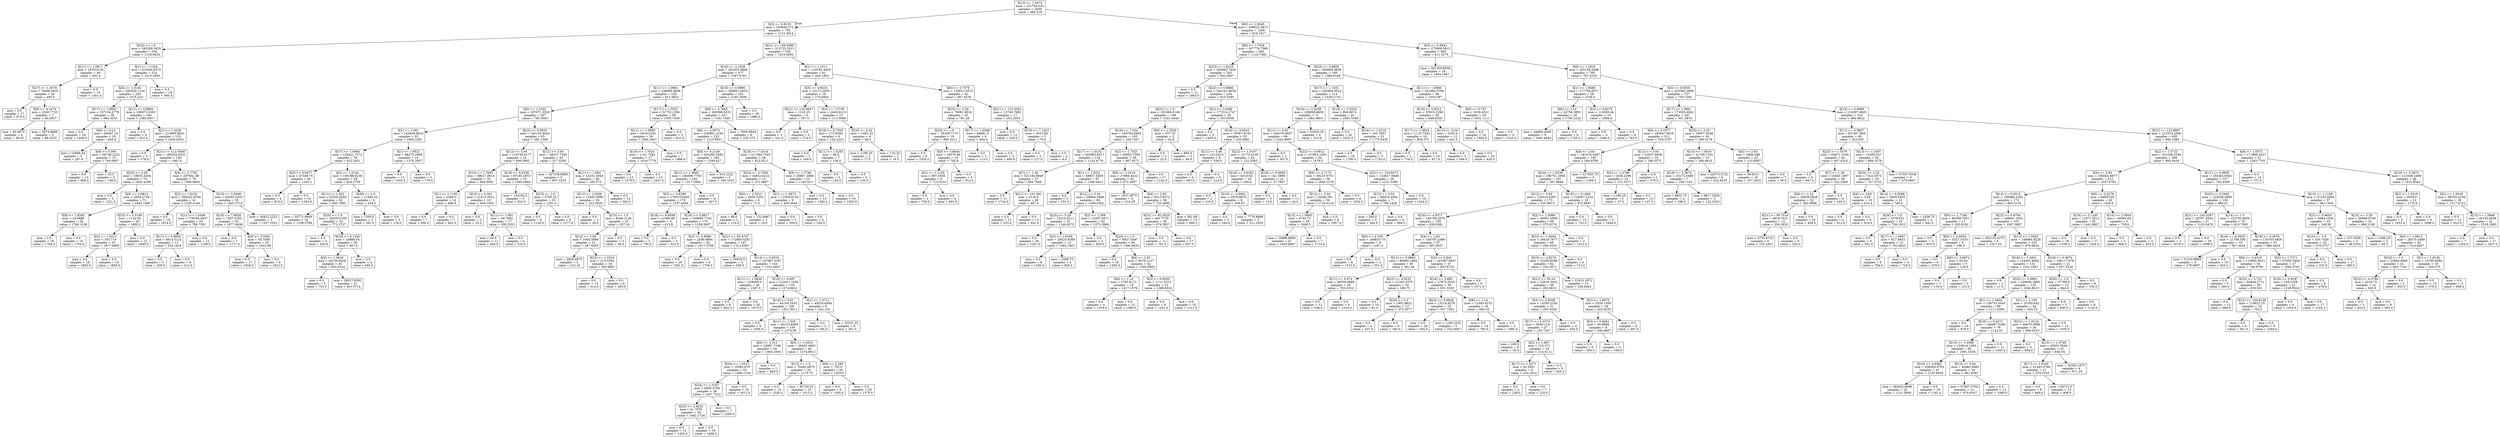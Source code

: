 digraph Tree {
node [shape=box] ;
0 [label="X[13] <= 1.0474\nmse = 331764.033\nsamples = 2000\nvalue = 994.219"] ;
1 [label="X[3] <= 0.8155\nmse = 343936.372\nsamples = 792\nvalue = 1112.3914"] ;
0 -> 1 [labeldistance=2.5, labelangle=45, headlabel="True"] ;
2 [label="X[20] <= 1.0\nmse = 345289.5455\nsamples = 254\nvalue = 1318.6654"] ;
1 -> 2 ;
3 [label="X[11] <= 1.0817\nmse = 187919.39\nsamples = 40\nvalue = 801.4"] ;
2 -> 3 ;
4 [label="X[17] <= 1.0079\nmse = 78496.5833\nsamples = 24\nvalue = 495.0"] ;
3 -> 4 ;
5 [label="mse = 0.0\nsamples = 17\nvalue = 674.0"] ;
4 -> 5 ;
6 [label="X[0] <= 4.1674\nmse = 2340.7755\nsamples = 7\nvalue = 60.2857"] ;
4 -> 6 ;
7 [label="mse = 82.6875\nsamples = 4\nvalue = 39.25"] ;
6 -> 7 ;
8 [label="mse = 3974.8889\nsamples = 3\nvalue = 88.3333"] ;
6 -> 8 ;
9 [label="mse = 0.0\nsamples = 16\nvalue = 1261.0"] ;
3 -> 9 ;
10 [label="X[1] <= 1.1354\nmse = 315344.6575\nsamples = 214\nvalue = 1415.3505"] ;
2 -> 10 ;
11 [label="X[0] <= 1.6162\nmse = 282620.1144\nsamples = 200\nvalue = 1475.225"] ;
10 -> 11 ;
12 [label="X[17] <= 1.0693\nmse = 197154.2778\nsamples = 36\nvalue = 984.3333"] ;
11 -> 12 ;
13 [label="mse = 0.0\nsamples = 16\nvalue = 1408.0"] ;
12 -> 13 ;
14 [label="X[6] <= 4.14\nmse = 96407.14\nsamples = 20\nvalue = 645.4"] ;
12 -> 14 ;
15 [label="mse = 14689.44\nsamples = 5\nvalue = 287.6"] ;
14 -> 15 ;
16 [label="X[6] <= 5.905\nmse = 66748.2222\nsamples = 15\nvalue = 764.6667"] ;
14 -> 16 ;
17 [label="mse = 0.0\nsamples = 13\nvalue = 866.0"] ;
16 -> 17 ;
18 [label="mse = 25.0\nsamples = 2\nvalue = 106.0"] ;
16 -> 18 ;
19 [label="X[11] <= 0.8984\nmse = 236872.5302\nsamples = 164\nvalue = 1582.9817"] ;
11 -> 19 ;
20 [label="mse = 0.0\nsamples = 9\nvalue = 831.0"] ;
19 -> 20 ;
21 [label="X[1] <= 1.0236\nmse = 215885.8031\nsamples = 155\nvalue = 1626.6452"] ;
19 -> 21 ;
22 [label="mse = 0.0\nsamples = 5\nvalue = 578.0"] ;
21 -> 22 ;
23 [label="X[21] <= 112.9368\nmse = 185204.9333\nsamples = 150\nvalue = 1661.6"] ;
21 -> 23 ;
24 [label="X[25] <= 3.29\nmse = 19935.2434\nsamples = 74\nvalue = 1820.4189"] ;
23 -> 24 ;
25 [label="mse = 0.0\nsamples = 3\nvalue = 1221.0"] ;
24 -> 25 ;
26 [label="X[0] <= 4.0814\nmse = 4954.2738\nsamples = 71\nvalue = 1845.7465"] ;
24 -> 26 ;
27 [label="X[9] <= 1.8282\nmse = 23.6686\nsamples = 26\nvalue = 1760.1538"] ;
26 -> 27 ;
28 [label="mse = 0.0\nsamples = 16\nvalue = 1764.0"] ;
27 -> 28 ;
29 [label="mse = 0.0\nsamples = 10\nvalue = 1754.0"] ;
27 -> 29 ;
30 [label="X[23] <= 5.5146\nmse = 1124.56\nsamples = 45\nvalue = 1895.2"] ;
26 -> 30 ;
31 [label="X[2] <= 1.6212\nmse = 303.719\nsamples = 33\nvalue = 1877.0909"] ;
30 -> 31 ;
32 [label="mse = 0.0\nsamples = 18\nvalue = 1893.0"] ;
31 -> 32 ;
33 [label="mse = 0.0\nsamples = 15\nvalue = 1858.0"] ;
31 -> 33 ;
34 [label="mse = 0.0\nsamples = 12\nvalue = 1945.0"] ;
30 -> 34 ;
35 [label="X[9] <= 2.7792\nmse = 297652.38\nsamples = 76\nvalue = 1506.9605"] ;
23 -> 35 ;
36 [label="X[2] <= 1.6103\nmse = 358322.8769\nsamples = 41\nvalue = 1239.4146"] ;
35 -> 36 ;
37 [label="mse = 0.0\nsamples = 18\nvalue = 1814.0"] ;
36 -> 37 ;
38 [label="X[11] <= 1.0346\nmse = 178164.4537\nsamples = 23\nvalue = 789.7391"] ;
36 -> 38 ;
39 [label="X[11] <= 0.9695\nmse = 8914.5124\nsamples = 11\nvalue = 354.1818"] ;
38 -> 39 ;
40 [label="mse = 0.0\nsamples = 3\nvalue = 200.0"] ;
39 -> 40 ;
41 [label="mse = 0.0\nsamples = 8\nvalue = 412.0"] ;
39 -> 41 ;
42 [label="mse = 0.0\nsamples = 12\nvalue = 1189.0"] ;
38 -> 42 ;
43 [label="X[10] <= 3.0298\nmse = 44503.0335\nsamples = 35\nvalue = 1820.3714"] ;
35 -> 43 ;
44 [label="X[18] <= 7.4628\nmse = 7287.3193\nsamples = 32\nvalue = 1877.8438"] ;
43 -> 44 ;
45 [label="mse = 0.0\nsamples = 7\nvalue = 1717.0"] ;
44 -> 45 ;
46 [label="X[9] <= 3.3381\nmse = 55.7056\nsamples = 25\nvalue = 1922.88"] ;
44 -> 46 ;
47 [label="mse = 0.0\nsamples = 17\nvalue = 1928.0"] ;
46 -> 47 ;
48 [label="mse = 0.0\nsamples = 8\nvalue = 1912.0"] ;
46 -> 48 ;
49 [label="mse = 30422.2222\nsamples = 3\nvalue = 1207.3333"] ;
43 -> 49 ;
50 [label="mse = 0.0\nsamples = 14\nvalue = 560.0"] ;
10 -> 50 ;
51 [label="X[21] <= 109.9386\nmse = 313725.3513\nsamples = 538\nvalue = 1015.0056"] ;
1 -> 51 ;
52 [label="X[10] <= 2.1028\nmse = 291823.9868\nsamples = 477\nvalue = 1087.8763"] ;
51 -> 52 ;
53 [label="X[11] <= 1.0961\nmse = 236995.8846\nsamples = 226\nvalue = 912.9823"] ;
52 -> 53 ;
54 [label="X[0] <= 1.3192\nmse = 187071.3529\nsamples = 187\nvalue = 789.3583"] ;
53 -> 54 ;
55 [label="X[1] <= 1.061\nmse = 142839.6819\nsamples = 92\nvalue = 1000.2391"] ;
54 -> 55 ;
56 [label="X[17] <= 1.0068\nmse = 120421.7272\nsamples = 78\nvalue = 932.2051"] ;
55 -> 56 ;
57 [label="X[3] <= 0.9477\nmse = 47349.76\nsamples = 20\nvalue = 1245.2"] ;
56 -> 57 ;
58 [label="mse = 0.0\nsamples = 4\nvalue = 810.0"] ;
57 -> 58 ;
59 [label="mse = 0.0\nsamples = 16\nvalue = 1354.0"] ;
57 -> 59 ;
60 [label="X[2] <= 1.5144\nmse = 100188.9239\nsamples = 58\nvalue = 824.2759"] ;
56 -> 60 ;
61 [label="X[11] <= 1.023\nmse = 61034.6283\nsamples = 52\nvalue = 895.7885"] ;
60 -> 61 ;
62 [label="mse = 35771.0859\nsamples = 19\nvalue = 1108.5789"] ;
61 -> 62 ;
63 [label="X[20] <= 1.0\nmse = 34500.0165\nsamples = 33\nvalue = 773.2727"] ;
61 -> 63 ;
64 [label="mse = 0.0\nsamples = 3\nvalue = 430.0"] ;
63 -> 64 ;
65 [label="X[18] <= 9.1342\nmse = 24988.04\nsamples = 30\nvalue = 807.6"] ;
63 -> 65 ;
66 [label="X[5] <= 1.0616\nmse = 24139.0828\nsamples = 26\nvalue = 832.6154"] ;
65 -> 66 ;
67 [label="mse = 0.0\nsamples = 5\nvalue = 753.0"] ;
66 -> 67 ;
68 [label="mse = 28017.9592\nsamples = 21\nvalue = 851.5714"] ;
66 -> 68 ;
69 [label="mse = 0.0\nsamples = 4\nvalue = 645.0"] ;
65 -> 69 ;
70 [label="X[26] <= 1.0\nmse = 11082.25\nsamples = 6\nvalue = 204.5"] ;
60 -> 70 ;
71 [label="mse = 7200.0\nsamples = 3\nvalue = 291.0"] ;
70 -> 71 ;
72 [label="mse = 0.0\nsamples = 3\nvalue = 118.0"] ;
70 -> 72 ;
73 [label="X[1] <= 1.0922\nmse = 98275.3469\nsamples = 14\nvalue = 1379.2857"] ;
55 -> 73 ;
74 [label="mse = 0.0\nsamples = 11\nvalue = 1543.0"] ;
73 -> 74 ;
75 [label="mse = 0.0\nsamples = 3\nvalue = 779.0"] ;
73 -> 75 ;
76 [label="X[22] <= 0.9623\nmse = 145133.4444\nsamples = 95\nvalue = 585.1368"] ;
54 -> 76 ;
77 [label="X[12] <= 3.04\nmse = 116739.8177\nsamples = 52\nvalue = 806.5962"] ;
76 -> 77 ;
78 [label="X[10] <= 1.7083\nmse = 58617.9614\nsamples = 33\nvalue = 640.9091"] ;
77 -> 78 ;
79 [label="X[1] <= 1.1185\nmse = 2209.0\nsamples = 14\nvalue = 889.0"] ;
78 -> 79 ;
80 [label="mse = 0.0\nsamples = 7\nvalue = 936.0"] ;
79 -> 80 ;
81 [label="mse = 0.0\nsamples = 7\nvalue = 842.0"] ;
79 -> 81 ;
82 [label="X[23] <= 4.361\nmse = 21413.2521\nsamples = 19\nvalue = 458.1053"] ;
78 -> 82 ;
83 [label="mse = 0.0\nsamples = 2\nvalue = 32.0"] ;
82 -> 83 ;
84 [label="X[11] <= 1.091\nmse = 58.7682\nsamples = 17\nvalue = 508.2353"] ;
82 -> 84 ;
85 [label="mse = 40.0\nsamples = 11\nvalue = 504.0"] ;
84 -> 85 ;
86 [label="mse = 0.0\nsamples = 6\nvalue = 516.0"] ;
84 -> 86 ;
87 [label="X[18] <= 8.9356\nmse = 87195.2853\nsamples = 19\nvalue = 1094.3684"] ;
77 -> 87 ;
88 [label="mse = 134162.0\nsamples = 3\nvalue = 523.0"] ;
87 -> 88 ;
89 [label="X[15] <= 1.0\nmse = 5700.25\nsamples = 16\nvalue = 1201.5"] ;
87 -> 89 ;
90 [label="mse = 0.0\nsamples = 8\nvalue = 1126.0"] ;
89 -> 90 ;
91 [label="mse = 0.0\nsamples = 8\nvalue = 1277.0"] ;
89 -> 91 ;
92 [label="X[12] <= 3.04\nmse = 48437.7545\nsamples = 43\nvalue = 317.3256"] ;
76 -> 92 ;
93 [label="mse = 247338.8889\nsamples = 3\nvalue = 807.3333"] ;
92 -> 93 ;
94 [label="X[11] <= 1.092\nmse = 14161.4944\nsamples = 40\nvalue = 280.575"] ;
92 -> 94 ;
95 [label="X[13] <= 1.0268\nmse = 12492.3099\nsamples = 28\nvalue = 232.3929"] ;
94 -> 95 ;
96 [label="mse = 0.0\nsamples = 3\nvalue = 26.0"] ;
95 -> 96 ;
97 [label="X[15] <= 1.0\nmse = 8266.2144\nsamples = 25\nvalue = 257.16"] ;
95 -> 97 ;
98 [label="X[12] <= 3.04\nmse = 1950.5888\nsamples = 22\nvalue = 287.0455"] ;
97 -> 98 ;
99 [label="mse = 2929.6875\nsamples = 4\nvalue = 212.25"] ;
98 -> 99 ;
100 [label="X[22] <= 1.0316\nmse = 213.5556\nsamples = 18\nvalue = 303.6667"] ;
98 -> 100 ;
101 [label="mse = 0.0\nsamples = 12\nvalue = 314.0"] ;
100 -> 101 ;
102 [label="mse = 0.0\nsamples = 6\nvalue = 283.0"] ;
100 -> 102 ;
103 [label="mse = 0.0\nsamples = 3\nvalue = 38.0"] ;
97 -> 103 ;
104 [label="mse = 0.0\nsamples = 12\nvalue = 393.0"] ;
94 -> 104 ;
105 [label="X[17] <= 1.0531\nmse = 51732.1394\nsamples = 39\nvalue = 1505.7436"] ;
53 -> 105 ;
106 [label="X[11] <= 1.0995\nmse = 3618.0182\nsamples = 34\nvalue = 1590.2647"] ;
105 -> 106 ;
107 [label="X[10] <= 1.7024\nmse = 1141.7284\nsamples = 27\nvalue = 1616.7778"] ;
106 -> 107 ;
108 [label="mse = 0.0\nsamples = 12\nvalue = 1579.0"] ;
107 -> 108 ;
109 [label="mse = 0.0\nsamples = 15\nvalue = 1647.0"] ;
107 -> 109 ;
110 [label="mse = 0.0\nsamples = 7\nvalue = 1488.0"] ;
106 -> 110 ;
111 [label="mse = 0.0\nsamples = 5\nvalue = 931.0"] ;
105 -> 111 ;
112 [label="X[19] <= 0.9996\nmse = 288851.6619\nsamples = 251\nvalue = 1245.3506"] ;
52 -> 112 ;
113 [label="X[0] <= 4.7845\nmse = 263086.6231\nsamples = 231\nvalue = 1181.7446"] ;
112 -> 113 ;
114 [label="X[6] <= 4.0874\nmse = 238991.2164\nsamples = 223\nvalue = 1215.6951"] ;
113 -> 114 ;
115 [label="X[0] <= 4.2148\nmse = 203266.5582\nsamples = 185\nvalue = 1298.427"] ;
114 -> 115 ;
116 [label="X[11] <= 1.0992\nmse = 184899.7783\nsamples = 182\nvalue = 1317.1868"] ;
115 -> 116 ;
117 [label="X[3] <= 0.8299\nmse = 170019.8483\nsamples = 178\nvalue = 1337.6404"] ;
116 -> 117 ;
118 [label="X[18] <= 6.8938\nmse = 12366.96\nsamples = 5\nvalue = 613.8"] ;
117 -> 118 ;
119 [label="mse = 0.0\nsamples = 2\nvalue = 750.0"] ;
118 -> 119 ;
120 [label="mse = 0.0\nsamples = 3\nvalue = 523.0"] ;
118 -> 120 ;
121 [label="X[18] <= 3.8917\nmse = 158995.7145\nsamples = 173\nvalue = 1358.5607"] ;
117 -> 121 ;
122 [label="X[3] <= 0.9086\nmse = 2266.6864\nsamples = 26\nvalue = 1617.0769"] ;
121 -> 122 ;
123 [label="mse = 0.0\nsamples = 20\nvalue = 1591.0"] ;
122 -> 123 ;
124 [label="mse = 0.0\nsamples = 6\nvalue = 1704.0"] ;
122 -> 124 ;
125 [label="X[21] <= 93.4747\nmse = 172805.4291\nsamples = 147\nvalue = 1312.8367"] ;
121 -> 125 ;
126 [label="mse = 54450.0\nsamples = 3\nvalue = 409.0"] ;
125 -> 126 ;
127 [label="X[14] <= 0.8318\nmse = 157897.4167\nsamples = 144\nvalue = 1331.6667"] ;
125 -> 127 ;
128 [label="X[11] <= 1.0829\nmse = 234090.0\nsamples = 28\nvalue = 1567.0"] ;
127 -> 128 ;
129 [label="mse = 0.0\nsamples = 8\nvalue = 802.0"] ;
128 -> 129 ;
130 [label="mse = 0.0\nsamples = 20\nvalue = 1873.0"] ;
128 -> 130 ;
131 [label="X[19] <= 0.997\nmse = 122911.3258\nsamples = 116\nvalue = 1274.8621"] ;
127 -> 131 ;
132 [label="X[14] <= 0.91\nmse = 44158.5455\nsamples = 108\nvalue = 1351.3611"] ;
131 -> 132 ;
133 [label="mse = 0.0\nsamples = 8\nvalue = 1056.0"] ;
132 -> 133 ;
134 [label="X[11] <= 1.025\nmse = 40153.8499\nsamples = 100\nvalue = 1374.99"] ;
132 -> 134 ;
135 [label="X[0] <= 2.315\nmse = 24987.7106\nsamples = 54\nvalue = 1460.2593"] ;
134 -> 135 ;
136 [label="X[24] <= 1.0515\nmse = 10582.679\nsamples = 52\nvalue = 1484.1154"] ;
135 -> 136 ;
137 [label="X[24] <= 1.0207\nmse = 4950.4784\nsamples = 36\nvalue = 1427.7222"] ;
136 -> 137 ;
138 [label="X[23] <= 2.8242\nmse = 41.7979\nsamples = 29\nvalue = 1462.1724"] ;
137 -> 138 ;
139 [label="mse = 0.0\nsamples = 13\nvalue = 1455.0"] ;
138 -> 139 ;
140 [label="mse = 0.0\nsamples = 16\nvalue = 1468.0"] ;
138 -> 140 ;
141 [label="mse = 0.0\nsamples = 7\nvalue = 1285.0"] ;
137 -> 141 ;
142 [label="mse = 0.0\nsamples = 16\nvalue = 1611.0"] ;
136 -> 142 ;
143 [label="mse = 0.0\nsamples = 2\nvalue = 840.0"] ;
135 -> 143 ;
144 [label="X[0] <= 1.6523\nmse = 39402.4882\nsamples = 46\nvalue = 1274.8913"] ;
134 -> 144 ;
145 [label="X[15] <= 1.0\nmse = 70462.6875\nsamples = 20\nvalue = 1170.75"] ;
144 -> 145 ;
146 [label="mse = 0.0\nsamples = 10\nvalue = 1326.0"] ;
145 -> 146 ;
147 [label="mse = 92720.25\nsamples = 10\nvalue = 1015.5"] ;
145 -> 147 ;
148 [label="X[9] <= 2.285\nmse = 750.0\nsamples = 26\nvalue = 1355.0"] ;
144 -> 148 ;
149 [label="mse = 0.0\nsamples = 6\nvalue = 1305.0"] ;
148 -> 149 ;
150 [label="mse = 0.0\nsamples = 20\nvalue = 1370.0"] ;
148 -> 150 ;
151 [label="X[1] <= 1.0711\nmse = 40524.6094\nsamples = 8\nvalue = 242.125"] ;
131 -> 151 ;
152 [label="mse = 0.0\nsamples = 2\nvalue = 184.0"] ;
151 -> 152 ;
153 [label="mse = 52531.25\nsamples = 6\nvalue = 261.5"] ;
151 -> 153 ;
154 [label="mse = 0.0\nsamples = 4\nvalue = 407.0"] ;
116 -> 154 ;
155 [label="mse = 910.2222\nsamples = 3\nvalue = 160.3333"] ;
115 -> 155 ;
156 [label="X[18] <= 7.4314\nmse = 217364.7043\nsamples = 38\nvalue = 812.9211"] ;
114 -> 156 ;
157 [label="X[23] <= 3.7056\nmse = 34952.6222\nsamples = 15\nvalue = 271.6667"] ;
156 -> 157 ;
158 [label="X[0] <= 2.5012\nmse = 2829.3333\nsamples = 6\nvalue = 71.0"] ;
157 -> 158 ;
159 [label="mse = 98.0\nsamples = 3\nvalue = 123.0"] ;
158 -> 159 ;
160 [label="mse = 152.6667\nsamples = 3\nvalue = 19.0"] ;
158 -> 160 ;
161 [label="X[1] <= 1.0973\nmse = 11626.9136\nsamples = 9\nvalue = 405.4444"] ;
157 -> 161 ;
162 [label="mse = 0.0\nsamples = 5\nvalue = 309.0"] ;
161 -> 162 ;
163 [label="mse = 0.0\nsamples = 4\nvalue = 526.0"] ;
161 -> 163 ;
164 [label="X[9] <= 1.7748\nmse = 20667.2968\nsamples = 23\nvalue = 1165.913"] ;
156 -> 164 ;
165 [label="mse = 0.0\nsamples = 13\nvalue = 1292.0"] ;
164 -> 165 ;
166 [label="mse = 0.0\nsamples = 10\nvalue = 1002.0"] ;
164 -> 166 ;
167 [label="mse = 7000.9844\nsamples = 8\nvalue = 235.375"] ;
113 -> 167 ;
168 [label="mse = 0.0\nsamples = 20\nvalue = 1980.0"] ;
112 -> 168 ;
169 [label="X[1] <= 1.1011\nmse = 118762.4429\nsamples = 61\nvalue = 445.1803"] ;
51 -> 169 ;
170 [label="X[3] <= 0.8416\nmse = 10172.0055\nsamples = 19\nvalue = 174.6842"] ;
169 -> 170 ;
171 [label="X[21] <= 116.6647\nmse = 1122.25\nsamples = 6\nvalue = 307.5"] ;
170 -> 171 ;
172 [label="mse = 0.0\nsamples = 3\nvalue = 341.0"] ;
171 -> 172 ;
173 [label="mse = 0.0\nsamples = 3\nvalue = 274.0"] ;
171 -> 173 ;
174 [label="X[2] <= 1.5739\nmse = 2449.6213\nsamples = 13\nvalue = 113.3846"] ;
170 -> 174 ;
175 [label="X[18] <= 8.7505\nmse = 172.8395\nsamples = 9\nvalue = 142.2222"] ;
174 -> 175 ;
176 [label="mse = 0.0\nsamples = 2\nvalue = 164.0"] ;
175 -> 176 ;
177 [label="X[11] <= 1.0283\nmse = 48.0\nsamples = 7\nvalue = 136.0"] ;
175 -> 177 ;
178 [label="mse = 0.0\nsamples = 3\nvalue = 144.0"] ;
177 -> 178 ;
179 [label="mse = 0.0\nsamples = 4\nvalue = 130.0"] ;
177 -> 179 ;
180 [label="X[18] <= 4.22\nmse = 1491.25\nsamples = 4\nvalue = 48.5"] ;
174 -> 180 ;
181 [label="mse = 1190.25\nsamples = 2\nvalue = 77.5"] ;
180 -> 181 ;
182 [label="mse = 110.25\nsamples = 2\nvalue = 19.5"] ;
180 -> 182 ;
183 [label="X[6] <= 3.7379\nmse = 119813.0573\nsamples = 42\nvalue = 567.5476"] ;
169 -> 183 ;
184 [label="X[25] <= 3.29\nmse = 79081.9616\nsamples = 25\nvalue = 781.28"] ;
183 -> 184 ;
185 [label="X[20] <= 1.0\nmse = 18169.7175\nsamples = 19\nvalue = 900.4211"] ;
184 -> 185 ;
186 [label="mse = 0.0\nsamples = 9\nvalue = 1020.0"] ;
185 -> 186 ;
187 [label="X[0] <= 3.8644\nmse = 10070.96\nsamples = 10\nvalue = 792.8"] ;
185 -> 187 ;
188 [label="X[1] <= 1.1145\nmse = 997.5556\nsamples = 6\nvalue = 713.3333"] ;
187 -> 188 ;
189 [label="mse = 0.0\nsamples = 2\nvalue = 758.0"] ;
188 -> 189 ;
190 [label="mse = 0.0\nsamples = 4\nvalue = 691.0"] ;
188 -> 190 ;
191 [label="mse = 0.0\nsamples = 4\nvalue = 912.0"] ;
187 -> 191 ;
192 [label="X[17] <= 1.0598\nmse = 84681.0\nsamples = 6\nvalue = 404.0"] ;
184 -> 192 ;
193 [label="mse = 0.0\nsamples = 3\nvalue = 113.0"] ;
192 -> 193 ;
194 [label="mse = 0.0\nsamples = 3\nvalue = 695.0"] ;
192 -> 194 ;
195 [label="X[21] <= 113.4502\nmse = 13740.7682\nsamples = 17\nvalue = 253.2353"] ;
183 -> 195 ;
196 [label="mse = 0.0\nsamples = 12\nvalue = 326.0"] ;
195 -> 196 ;
197 [label="X[18] <= 7.1422\nmse = 3513.84\nsamples = 5\nvalue = 78.6"] ;
195 -> 197 ;
198 [label="mse = 0.0\nsamples = 3\nvalue = 127.0"] ;
197 -> 198 ;
199 [label="mse = 0.0\nsamples = 2\nvalue = 6.0"] ;
197 -> 199 ;
200 [label="X[9] <= 1.9545\nmse = 308625.0873\nsamples = 1208\nvalue = 916.7417"] ;
0 -> 200 [labeldistance=2.5, labelangle=-45, headlabel="False"] ;
201 [label="X[9] <= 1.7918\nmse = 307776.7366\nsamples = 405\nvalue = 1125.7481"] ;
200 -> 201 ;
202 [label="X[23] <= 1.8218\nmse = 265062.7426\nsamples = 245\nvalue = 955.3837"] ;
201 -> 202 ;
203 [label="mse = 0.0\nsamples = 11\nvalue = 1803.0"] ;
202 -> 203 ;
204 [label="X[22] <= 0.9686\nmse = 242161.8639\nsamples = 234\nvalue = 915.5385"] ;
202 -> 204 ;
205 [label="X[20] <= 1.0\nmse = 181066.0146\nsamples = 198\nvalue = 1021.4444"] ;
204 -> 205 ;
206 [label="X[18] <= 7.634\nmse = 159764.6859\nsamples = 193\nvalue = 1047.057"] ;
205 -> 206 ;
207 [label="X[17] <= 1.0132\nmse = 165093.8017\nsamples = 134\nvalue = 1152.4776"] ;
206 -> 207 ;
208 [label="X[7] <= 1.26\nmse = 321156.9949\nsamples = 37\nvalue = 854.7568"] ;
207 -> 208 ;
209 [label="mse = 0.0\nsamples = 11\nvalue = 1724.0"] ;
208 -> 209 ;
210 [label="X[21] <= 101.841\nmse = 2116.0\nsamples = 26\nvalue = 487.0"] ;
208 -> 210 ;
211 [label="mse = 0.0\nsamples = 13\nvalue = 533.0"] ;
210 -> 211 ;
212 [label="mse = 0.0\nsamples = 13\nvalue = 441.0"] ;
210 -> 212 ;
213 [label="X[1] <= 1.0221\nmse = 58857.5859\nsamples = 97\nvalue = 1266.0412"] ;
207 -> 213 ;
214 [label="mse = 0.0\nsamples = 3\nvalue = 251.0"] ;
213 -> 214 ;
215 [label="X[12] <= 3.04\nmse = 26804.3949\nsamples = 94\nvalue = 1298.4362"] ;
213 -> 215 ;
216 [label="X[25] <= 3.29\nmse = 15214.6211\nsamples = 32\nvalue = 1148.9375"] ;
215 -> 216 ;
217 [label="mse = 0.0\nsamples = 20\nvalue = 1201.0"] ;
216 -> 217 ;
218 [label="X[2] <= 1.6239\nmse = 28525.6389\nsamples = 12\nvalue = 1062.1667"] ;
216 -> 218 ;
219 [label="mse = 0.0\nsamples = 8\nvalue = 1180.0"] ;
218 -> 219 ;
220 [label="mse = 2268.75\nsamples = 4\nvalue = 826.5"] ;
218 -> 220 ;
221 [label="X[2] <= 1.389\nmse = 15297.0471\nsamples = 62\nvalue = 1375.5968"] ;
215 -> 221 ;
222 [label="mse = 0.0\nsamples = 2\nvalue = 929.0"] ;
221 -> 222 ;
223 [label="X[20] <= 1.0\nmse = 8937.0497\nsamples = 60\nvalue = 1390.4833"] ;
221 -> 223 ;
224 [label="mse = 0.0\nsamples = 18\nvalue = 1495.0"] ;
223 -> 224 ;
225 [label="X[4] <= 2.83\nmse = 6079.2137\nsamples = 42\nvalue = 1345.6905"] ;
223 -> 225 ;
226 [label="X[8] <= 1.14\nmse = 2765.8172\nsamples = 19\nvalue = 1417.1579"] ;
225 -> 226 ;
227 [label="mse = 0.0\nsamples = 4\nvalue = 1519.0"] ;
226 -> 227 ;
228 [label="mse = 0.0\nsamples = 15\nvalue = 1390.0"] ;
226 -> 228 ;
229 [label="X[3] <= 0.9203\nmse = 1111.5312\nsamples = 23\nvalue = 1286.6522"] ;
225 -> 229 ;
230 [label="mse = 0.0\nsamples = 8\nvalue = 1241.0"] ;
229 -> 230 ;
231 [label="mse = 0.0\nsamples = 15\nvalue = 1311.0"] ;
229 -> 231 ;
232 [label="X[2] <= 1.7321\nmse = 65093.7593\nsamples = 59\nvalue = 807.6271"] ;
206 -> 232 ;
233 [label="X[6] <= 3.3418\nmse = 27869.4422\nsamples = 42\nvalue = 672.2857"] ;
232 -> 233 ;
234 [label="mse = 1837.6875\nsamples = 4\nvalue = 216.25"] ;
233 -> 234 ;
235 [label="X[4] <= 2.83\nmse = 6413.8373\nsamples = 38\nvalue = 720.2895"] ;
233 -> 235 ;
236 [label="X[21] <= 82.5025\nmse = 461.7755\nsamples = 28\nvalue = 674.2857"] ;
235 -> 236 ;
237 [label="mse = 0.0\nsamples = 11\nvalue = 701.0"] ;
236 -> 237 ;
238 [label="mse = 0.0\nsamples = 17\nvalue = 657.0"] ;
236 -> 238 ;
239 [label="mse = 561.69\nsamples = 10\nvalue = 849.1"] ;
235 -> 239 ;
240 [label="mse = 0.0\nsamples = 17\nvalue = 1142.0"] ;
232 -> 240 ;
241 [label="X[9] <= 1.3354\nmse = 557.76\nsamples = 5\nvalue = 32.8"] ;
205 -> 241 ;
242 [label="mse = 0.0\nsamples = 2\nvalue = 22.0"] ;
241 -> 242 ;
243 [label="mse = 800.0\nsamples = 3\nvalue = 40.0"] ;
241 -> 243 ;
244 [label="X[2] <= 1.4366\nmse = 177214.2747\nsamples = 36\nvalue = 333.0556"] ;
204 -> 244 ;
245 [label="mse = 0.0\nsamples = 3\nvalue = 1405.0"] ;
244 -> 245 ;
246 [label="X[18] <= 3.6543\nmse = 79367.8145\nsamples = 33\nvalue = 235.6061"] ;
244 -> 246 ;
247 [label="X[12] <= 3.04\nmse = 131220.0\nsamples = 9\nvalue = 538.0"] ;
246 -> 247 ;
248 [label="mse = 0.0\nsamples = 4\nvalue = 943.0"] ;
247 -> 248 ;
249 [label="mse = 0.0\nsamples = 5\nvalue = 214.0"] ;
247 -> 249 ;
250 [label="X[22] <= 1.0107\nmse = 12773.4149\nsamples = 24\nvalue = 122.2083"] ;
246 -> 250 ;
251 [label="X[19] <= 0.9292\nmse = 6510.64\nsamples = 10\nvalue = 240.4"] ;
250 -> 251 ;
252 [label="mse = 0.0\nsamples = 2\nvalue = 125.0"] ;
251 -> 252 ;
253 [label="X[14] <= 0.9091\nmse = 3976.6875\nsamples = 8\nvalue = 269.25"] ;
251 -> 253 ;
254 [label="mse = 0.0\nsamples = 5\nvalue = 244.0"] ;
253 -> 254 ;
255 [label="mse = 7770.8889\nsamples = 3\nvalue = 311.3333"] ;
253 -> 255 ;
256 [label="X[19] <= 0.9856\nmse = 141.5969\nsamples = 14\nvalue = 37.7857"] ;
250 -> 256 ;
257 [label="mse = 0.0\nsamples = 3\nvalue = 15.0"] ;
256 -> 257 ;
258 [label="mse = 0.0\nsamples = 11\nvalue = 44.0"] ;
256 -> 258 ;
259 [label="X[23] <= 4.8859\nmse = 260685.9859\nsamples = 160\nvalue = 1386.6188"] ;
201 -> 259 ;
260 [label="X[17] <= 1.1031\nmse = 193464.9524\nsamples = 114\nvalue = 1529.2719"] ;
259 -> 260 ;
261 [label="X[10] <= 2.4209\nmse = 238008.8836\nsamples = 71\nvalue = 1364.3803"] ;
260 -> 261 ;
262 [label="X[11] <= 0.92\nmse = 164376.6657\nsamples = 66\nvalue = 1443.9697"] ;
261 -> 262 ;
263 [label="mse = 0.0\nsamples = 2\nvalue = 307.0"] ;
262 -> 263 ;
264 [label="X[22] <= 0.9912\nmse = 127854.1563\nsamples = 64\nvalue = 1479.5"] ;
262 -> 264 ;
265 [label="X[0] <= 4.7175\nmse = 59215.9751\nsamples = 38\nvalue = 1649.1579"] ;
264 -> 265 ;
266 [label="X[12] <= 3.04\nmse = 19294.301\nsamples = 34\nvalue = 1719.4118"] ;
265 -> 266 ;
267 [label="X[13] <= 1.0865\nmse = 8740.75\nsamples = 28\nvalue = 1668.5"] ;
266 -> 267 ;
268 [label="mse = 10888.8889\nsamples = 21\nvalue = 1654.6667"] ;
267 -> 268 ;
269 [label="mse = 0.0\nsamples = 7\nvalue = 1710.0"] ;
267 -> 269 ;
270 [label="mse = 0.0\nsamples = 6\nvalue = 1957.0"] ;
266 -> 270 ;
271 [label="mse = 0.0\nsamples = 4\nvalue = 1052.0"] ;
265 -> 271 ;
272 [label="X[21] <= 103.9473\nmse = 124617.9408\nsamples = 26\nvalue = 1231.5385"] ;
264 -> 272 ;
273 [label="X[12] <= 3.04\nmse = 89428.4082\nsamples = 7\nvalue = 709.1429"] ;
272 -> 273 ;
274 [label="mse = 200.0\nsamples = 3\nvalue = 364.0"] ;
273 -> 274 ;
275 [label="mse = 0.0\nsamples = 4\nvalue = 968.0"] ;
273 -> 275 ;
276 [label="mse = 0.0\nsamples = 19\nvalue = 1424.0"] ;
272 -> 276 ;
277 [label="mse = 22620.16\nsamples = 5\nvalue = 313.8"] ;
261 -> 277 ;
278 [label="X[18] <= 3.5524\nmse = 894.6674\nsamples = 43\nvalue = 1801.5349"] ;
260 -> 278 ;
279 [label="mse = 0.0\nsamples = 20\nvalue = 1832.0"] ;
278 -> 279 ;
280 [label="X[14] <= 1.0316\nmse = 163.7807\nsamples = 23\nvalue = 1775.0435"] ;
278 -> 280 ;
281 [label="mse = 0.0\nsamples = 20\nvalue = 1780.0"] ;
280 -> 281 ;
282 [label="mse = 0.0\nsamples = 3\nvalue = 1742.0"] ;
280 -> 282 ;
283 [label="X[11] <= 1.0686\nmse = 251860.0794\nsamples = 46\nvalue = 1033.087"] ;
259 -> 283 ;
284 [label="X[19] <= 0.9512\nmse = 33919.2296\nsamples = 28\nvalue = 648.6429"] ;
283 -> 284 ;
285 [label="X[17] <= 1.0624\nmse = 1115.7344\nsamples = 16\nvalue = 804.375"] ;
284 -> 285 ;
286 [label="mse = 0.0\nsamples = 2\nvalue = 716.0"] ;
285 -> 286 ;
287 [label="mse = 0.0\nsamples = 14\nvalue = 817.0"] ;
285 -> 287 ;
288 [label="X[12] <= 3.04\nmse = 2205.0\nsamples = 12\nvalue = 441.0"] ;
284 -> 288 ;
289 [label="mse = 0.0\nsamples = 2\nvalue = 546.0"] ;
288 -> 289 ;
290 [label="mse = 0.0\nsamples = 10\nvalue = 420.0"] ;
288 -> 290 ;
291 [label="X[0] <= 5.747\nmse = 3339.4321\nsamples = 18\nvalue = 1631.1111"] ;
283 -> 291 ;
292 [label="mse = 0.0\nsamples = 14\nvalue = 1662.0"] ;
291 -> 292 ;
293 [label="mse = 0.0\nsamples = 4\nvalue = 1523.0"] ;
291 -> 293 ;
294 [label="X[5] <= 0.8943\nmse = 275908.5615\nsamples = 803\nvalue = 811.3275"] ;
200 -> 294 ;
295 [label="mse = 201359.8056\nsamples = 18\nvalue = 1854.1667"] ;
294 -> 295 ;
296 [label="X[6] <= 1.2918\nmse = 252109.5498\nsamples = 785\nvalue = 787.4153"] ;
294 -> 296 ;
297 [label="X[1] <= 1.0698\nmse = 177794.8571\nsamples = 28\nvalue = 1536.0"] ;
296 -> 297 ;
298 [label="X[8] <= 1.14\nmse = 24756.3951\nsamples = 18\nvalue = 1795.2222"] ;
297 -> 298 ;
299 [label="mse = 44468.2469\nsamples = 9\nvalue = 1845.4444"] ;
298 -> 299 ;
300 [label="mse = 0.0\nsamples = 9\nvalue = 1745.0"] ;
298 -> 300 ;
301 [label="X[3] <= 0.8274\nmse = 114595.44\nsamples = 10\nvalue = 1069.4"] ;
297 -> 301 ;
302 [label="mse = 0.0\nsamples = 4\nvalue = 1484.0"] ;
301 -> 302 ;
303 [label="mse = 0.0\nsamples = 6\nvalue = 793.0"] ;
301 -> 303 ;
304 [label="X[3] <= 0.8535\nmse = 233364.2806\nsamples = 757\nvalue = 759.7266"] ;
296 -> 304 ;
305 [label="X[17] <= 1.0861\nmse = 173593.4842\nsamples = 247\nvalue = 501.2874"] ;
304 -> 305 ;
306 [label="X[6] <= 5.1977\nmse = 180547.6619\nsamples = 211\nvalue = 554.4787"] ;
305 -> 306 ;
307 [label="X[4] <= 2.83\nmse = 181476.4367\nsamples = 195\nvalue = 584.6359"] ;
306 -> 307 ;
308 [label="X[24] <= 1.0538\nmse = 160751.2956\nsamples = 191\nvalue = 567.8848"] ;
307 -> 308 ;
309 [label="X[12] <= 3.04\nmse = 154310.6397\nsamples = 173\nvalue = 535.8613"] ;
308 -> 309 ;
310 [label="X[18] <= 4.9371\nmse = 194749.2976\nsamples = 105\nvalue = 639.6381"] ;
309 -> 310 ;
311 [label="X[0] <= 4.339\nmse = 180810.75\nsamples = 8\nvalue = 1267.5"] ;
310 -> 311 ;
312 [label="mse = 0.0\nsamples = 6\nvalue = 1513.0"] ;
311 -> 312 ;
313 [label="mse = 0.0\nsamples = 2\nvalue = 531.0"] ;
311 -> 313 ;
314 [label="X[4] <= 2.83\nmse = 160705.2369\nsamples = 97\nvalue = 587.8557"] ;
310 -> 314 ;
315 [label="X[11] <= 0.9893\nmse = 89460.1984\nsamples = 50\nvalue = 381.04"] ;
314 -> 315 ;
316 [label="X[11] <= 0.974\nmse = 48256.8889\nsamples = 18\nvalue = 703.3333"] ;
315 -> 316 ;
317 [label="mse = 0.0\nsamples = 12\nvalue = 548.0"] ;
316 -> 317 ;
318 [label="mse = 0.0\nsamples = 6\nvalue = 1014.0"] ;
316 -> 318 ;
319 [label="X[22] <= 0.9232\nmse = 21342.4375\nsamples = 32\nvalue = 199.75"] ;
315 -> 319 ;
320 [label="mse = 0.0\nsamples = 19\nvalue = 81.0"] ;
319 -> 320 ;
321 [label="X[26] <= 1.0\nmse = 1802.9822\nsamples = 13\nvalue = 373.3077"] ;
319 -> 321 ;
322 [label="mse = 0.0\nsamples = 4\nvalue = 437.0"] ;
321 -> 322 ;
323 [label="mse = 0.0\nsamples = 9\nvalue = 345.0"] ;
321 -> 323 ;
324 [label="X[3] <= 0.826\nmse = 142587.6007\nsamples = 47\nvalue = 807.8723"] ;
314 -> 324 ;
325 [label="X[18] <= 6.885\nmse = 27872.6325\nsamples = 39\nvalue = 651.3333"] ;
324 -> 325 ;
326 [label="X[24] <= 0.9828\nmse = 13214.6276\nsamples = 23\nvalue = 547.7391"] ;
325 -> 326 ;
327 [label="mse = 0.0\nsamples = 20\nvalue = 592.0"] ;
326 -> 327 ;
328 [label="mse = 1184.2222\nsamples = 3\nvalue = 252.6667"] ;
326 -> 328 ;
329 [label="X[8] <= 1.14\nmse = 11340.4375\nsamples = 16\nvalue = 800.25"] ;
325 -> 329 ;
330 [label="mse = 0.0\nsamples = 14\nvalue = 760.0"] ;
329 -> 330 ;
331 [label="mse = 0.0\nsamples = 2\nvalue = 1082.0"] ;
329 -> 331 ;
332 [label="mse = 0.0\nsamples = 8\nvalue = 1571.0"] ;
324 -> 332 ;
333 [label="X[2] <= 1.6989\nmse = 49561.0009\nsamples = 68\nvalue = 375.6176"] ;
309 -> 333 ;
334 [label="X[22] <= 1.0094\nmse = 38418.7677\nsamples = 66\nvalue = 356.3333"] ;
333 -> 334 ;
335 [label="X[10] <= 2.8276\nmse = 32209.6566\nsamples = 62\nvalue = 333.3871"] ;
334 -> 335 ;
336 [label="X[21] <= 95.24\nmse = 22616.3432\nsamples = 49\nvalue = 282.0612"] ;
335 -> 336 ;
337 [label="X[3] <= 0.8358\nmse = 14350.2185\nsamples = 31\nvalue = 200.3226"] ;
336 -> 337 ;
338 [label="X[17] <= 1.0374\nmse = 5530.118\nsamples = 27\nvalue = 162.7407"] ;
337 -> 338 ;
339 [label="mse = 200.0\nsamples = 9\nvalue = 59.0"] ;
338 -> 339 ;
340 [label="X[2] <= 1.667\nmse = 123.571\nsamples = 18\nvalue = 214.6111"] ;
338 -> 340 ;
341 [label="X[17] <= 1.0571\nmse = 62.3951\nsamples = 9\nvalue = 224.2222"] ;
340 -> 341 ;
342 [label="mse = 0.0\nsamples = 2\nvalue = 239.0"] ;
341 -> 342 ;
343 [label="mse = 0.0\nsamples = 7\nvalue = 220.0"] ;
341 -> 343 ;
344 [label="mse = 0.0\nsamples = 9\nvalue = 205.0"] ;
340 -> 344 ;
345 [label="mse = 0.0\nsamples = 4\nvalue = 454.0"] ;
337 -> 345 ;
346 [label="X[2] <= 1.6675\nmse = 5529.1389\nsamples = 18\nvalue = 422.8333"] ;
336 -> 346 ;
347 [label="X[3] <= 0.8461\nmse = 56.8889\nsamples = 9\nvalue = 348.6667"] ;
346 -> 347 ;
348 [label="mse = 0.0\nsamples = 6\nvalue = 354.0"] ;
347 -> 348 ;
349 [label="mse = 0.0\nsamples = 3\nvalue = 338.0"] ;
347 -> 349 ;
350 [label="mse = 0.0\nsamples = 9\nvalue = 497.0"] ;
346 -> 350 ;
351 [label="mse = 21013.2071\nsamples = 13\nvalue = 526.8462"] ;
335 -> 351 ;
352 [label="mse = 0.0\nsamples = 4\nvalue = 712.0"] ;
334 -> 352 ;
353 [label="mse = 0.0\nsamples = 2\nvalue = 1012.0"] ;
333 -> 353 ;
354 [label="X[18] <= 5.1894\nmse = 118067.2222\nsamples = 18\nvalue = 875.6667"] ;
308 -> 354 ;
355 [label="mse = 0.0\nsamples = 15\nvalue = 722.0"] ;
354 -> 355 ;
356 [label="mse = 0.0\nsamples = 3\nvalue = 1644.0"] ;
354 -> 356 ;
357 [label="mse = 517920.75\nsamples = 4\nvalue = 1384.5"] ;
307 -> 357 ;
358 [label="X[12] <= 3.04\nmse = 23057.6836\nsamples = 16\nvalue = 186.9375"] ;
306 -> 358 ;
359 [label="X[2] <= 1.4798\nmse = 1638.2296\nsamples = 14\nvalue = 131.3571"] ;
358 -> 359 ;
360 [label="mse = 1190.25\nsamples = 2\nvalue = 37.5"] ;
359 -> 360 ;
361 [label="mse = 0.0\nsamples = 12\nvalue = 147.0"] ;
359 -> 361 ;
362 [label="mse = 0.0\nsamples = 2\nvalue = 576.0"] ;
358 -> 362 ;
363 [label="X[25] <= 3.29\nmse = 19057.3048\nsamples = 36\nvalue = 189.5278"] ;
305 -> 363 ;
364 [label="X[14] <= 1.0016\nmse = 32746.7101\nsamples = 13\nvalue = 288.4615"] ;
363 -> 364 ;
365 [label="X[18] <= 5.3674\nmse = 10173.3469\nsamples = 7\nvalue = 164.7143"] ;
364 -> 365 ;
366 [label="mse = 8832.75\nsamples = 4\nvalue = 196.5"] ;
365 -> 366 ;
367 [label="mse = 8817.5556\nsamples = 3\nvalue = 122.3333"] ;
365 -> 367 ;
368 [label="mse = 20373.4722\nsamples = 6\nvalue = 432.8333"] ;
364 -> 368 ;
369 [label="X[4] <= 2.83\nmse = 2660.586\nsamples = 23\nvalue = 133.6087"] ;
363 -> 369 ;
370 [label="mse = 36.6211\nsamples = 16\nvalue = 167.5625"] ;
369 -> 370 ;
371 [label="mse = 0.0\nsamples = 7\nvalue = 56.0"] ;
369 -> 371 ;
372 [label="X[14] <= 0.8699\nmse = 214297.9825\nsamples = 510\nvalue = 884.8922"] ;
304 -> 372 ;
373 [label="X[11] <= 0.9907\nmse = 62740.7694\nsamples = 80\nvalue = 533.925"] ;
372 -> 373 ;
374 [label="X[23] <= 1.5579\nmse = 65871.1544\nsamples = 44\nvalue = 407.4318"] ;
373 -> 374 ;
375 [label="mse = 0.0\nsamples = 6\nvalue = 947.0"] ;
374 -> 375 ;
376 [label="X[7] <= 1.26\nmse = 23045.1807\nsamples = 38\nvalue = 322.2368"] ;
374 -> 376 ;
377 [label="X[8] <= 1.14\nmse = 16858.5928\nsamples = 32\nvalue = 362.9688"] ;
376 -> 377 ;
378 [label="X[21] <= 95.7018\nmse = 4818.7431\nsamples = 12\nvalue = 204.5833"] ;
377 -> 378 ;
379 [label="mse = 4753.4722\nsamples = 6\nvalue = 155.1667"] ;
378 -> 379 ;
380 [label="mse = 0.0\nsamples = 6\nvalue = 254.0"] ;
378 -> 380 ;
381 [label="mse = 0.0\nsamples = 20\nvalue = 458.0"] ;
377 -> 381 ;
382 [label="mse = 0.0\nsamples = 6\nvalue = 105.0"] ;
376 -> 382 ;
383 [label="X[13] <= 1.1097\nmse = 15456.527\nsamples = 36\nvalue = 688.5278"] ;
373 -> 383 ;
384 [label="X[25] <= 3.29\nmse = 7322.0073\nsamples = 33\nvalue = 707.5152"] ;
383 -> 384 ;
385 [label="X[4] <= 2.83\nmse = 3.84\nsamples = 10\nvalue = 614.4"] ;
384 -> 385 ;
386 [label="mse = 0.0\nsamples = 4\nvalue = 612.0"] ;
385 -> 386 ;
387 [label="mse = 0.0\nsamples = 6\nvalue = 616.0"] ;
385 -> 387 ;
388 [label="X[14] <= 0.8298\nmse = 5095.0435\nsamples = 23\nvalue = 748.0"] ;
384 -> 388 ;
389 [label="X[26] <= 1.0\nmse = 3378.831\nsamples = 19\nvalue = 728.1053"] ;
388 -> 389 ;
390 [label="mse = 0.0\nsamples = 6\nvalue = 651.0"] ;
389 -> 390 ;
391 [label="X[17] <= 1.0897\nmse = 927.9053\nsamples = 13\nvalue = 763.6923"] ;
389 -> 391 ;
392 [label="mse = 0.0\nsamples = 9\nvalue = 784.0"] ;
391 -> 392 ;
393 [label="mse = 0.0\nsamples = 4\nvalue = 718.0"] ;
391 -> 393 ;
394 [label="mse = 2436.75\nsamples = 4\nvalue = 842.5"] ;
388 -> 394 ;
395 [label="mse = 57347.5556\nsamples = 3\nvalue = 479.6667"] ;
383 -> 395 ;
396 [label="X[21] <= 122.8887\nmse = 215314.2506\nsamples = 430\nvalue = 950.1884"] ;
372 -> 396 ;
397 [label="X[2] <= 1.5722\nmse = 201056.5184\nsamples = 369\nvalue = 895.0434"] ;
396 -> 397 ;
398 [label="X[4] <= 2.83\nmse = 190824.8877\nsamples = 212\nvalue = 1037.6792"] ;
397 -> 398 ;
399 [label="X[14] <= 0.9315\nmse = 190966.2382\nsamples = 172\nvalue = 963.5116"] ;
398 -> 399 ;
400 [label="X[6] <= 1.7194\nmse = 80359.7851\nsamples = 11\nvalue = 325.8182"] ;
399 -> 400 ;
401 [label="mse = 0.0\nsamples = 2\nvalue = 910.0"] ;
400 -> 401 ;
402 [label="X[0] <= 2.8054\nmse = 5527.3333\nsamples = 9\nvalue = 196.0"] ;
400 -> 402 ;
403 [label="mse = 0.0\nsamples = 4\nvalue = 279.0"] ;
402 -> 403 ;
404 [label="X[6] <= 3.6974\nmse = 29.04\nsamples = 5\nvalue = 129.6"] ;
402 -> 404 ;
405 [label="mse = 0.0\nsamples = 3\nvalue = 134.0"] ;
404 -> 405 ;
406 [label="mse = 0.0\nsamples = 2\nvalue = 123.0"] ;
404 -> 406 ;
407 [label="X[22] <= 0.8704\nmse = 168841.1922\nsamples = 161\nvalue = 1007.0807"] ;
399 -> 407 ;
408 [label="mse = 302120.4375\nsamples = 8\nvalue = 1527.25"] ;
407 -> 408 ;
409 [label="X[13] <= 1.0925\nmse = 146984.8228\nsamples = 153\nvalue = 979.8824"] ;
407 -> 409 ;
410 [label="X[18] <= 3.2601\nmse = 124301.6692\nsamples = 132\nvalue = 1031.1667"] ;
409 -> 410 ;
411 [label="mse = 0.0\nsamples = 2\nvalue = 11.0"] ;
410 -> 411 ;
412 [label="X[22] <= 0.9891\nmse = 109956.2885\nsamples = 130\nvalue = 1046.8615"] ;
410 -> 412 ;
413 [label="X[1] <= 1.0002\nmse = 136752.0445\nsamples = 86\nvalue = 1111.6395"] ;
412 -> 413 ;
414 [label="mse = 0.0\nsamples = 10\nvalue = 879.0"] ;
413 -> 414 ;
415 [label="X[18] <= 8.4271\nmse = 146687.5296\nsamples = 76\nvalue = 1142.25"] ;
413 -> 415 ;
416 [label="X[13] <= 1.0586\nmse = 153614.1363\nsamples = 65\nvalue = 1091.3538"] ;
415 -> 416 ;
417 [label="X[10] <= 2.9562\nmse = 206300.0702\nsamples = 41\nvalue = 1155.6829"] ;
416 -> 417 ;
418 [label="mse = 384422.8099\nsamples = 22\nvalue = 1151.0909"] ;
417 -> 418 ;
419 [label="mse = 0.0\nsamples = 19\nvalue = 1161.0"] ;
417 -> 419 ;
420 [label="X[12] <= 3.04\nmse = 44462.4983\nsamples = 24\nvalue = 981.4583"] ;
416 -> 420 ;
421 [label="mse = 67067.0764\nsamples = 12\nvalue = 876.9167"] ;
420 -> 421 ;
422 [label="mse = 0.0\nsamples = 12\nvalue = 1086.0"] ;
420 -> 422 ;
423 [label="mse = 0.0\nsamples = 11\nvalue = 1443.0"] ;
415 -> 423 ;
424 [label="X[1] <= 1.109\nmse = 33350.642\nsamples = 44\nvalue = 920.25"] ;
412 -> 424 ;
425 [label="X[22] <= 1.0124\nmse = 40670.0989\nsamples = 30\nvalue = 869.0333"] ;
424 -> 425 ;
426 [label="mse = 0.0\nsamples = 5\nvalue = 984.0"] ;
425 -> 426 ;
427 [label="X[13] <= 1.0748\nmse = 45631.9584\nsamples = 25\nvalue = 846.04"] ;
425 -> 427 ;
428 [label="X[17] <= 1.0345\nmse = 41245.0794\nsamples = 21\nvalue = 879.3333"] ;
427 -> 428 ;
429 [label="mse = 0.0\nsamples = 8\nvalue = 849.0"] ;
428 -> 429 ;
430 [label="mse = 65712.0\nsamples = 13\nvalue = 898.0"] ;
428 -> 430 ;
431 [label="mse = 32292.1875\nsamples = 4\nvalue = 671.25"] ;
427 -> 431 ;
432 [label="mse = 0.0\nsamples = 14\nvalue = 1030.0"] ;
424 -> 432 ;
433 [label="X[18] <= 6.9974\nmse = 169117.678\nsamples = 21\nvalue = 657.5238"] ;
409 -> 433 ;
434 [label="X[26] <= 1.0\nmse = 57760.0\nsamples = 13\nvalue = 944.0"] ;
433 -> 434 ;
435 [label="mse = 0.0\nsamples = 5\nvalue = 640.0"] ;
434 -> 435 ;
436 [label="mse = 0.0\nsamples = 8\nvalue = 1134.0"] ;
434 -> 436 ;
437 [label="mse = 0.0\nsamples = 8\nvalue = 192.0"] ;
433 -> 437 ;
438 [label="X[9] <= 2.4276\nmse = 64853.04\nsamples = 40\nvalue = 1356.6"] ;
398 -> 438 ;
439 [label="X[18] <= 5.1245\nmse = 11871.3012\nsamples = 35\nvalue = 1441.8857"] ;
438 -> 439 ;
440 [label="mse = 0.0\nsamples = 18\nvalue = 1336.0"] ;
439 -> 440 ;
441 [label="mse = 0.0\nsamples = 17\nvalue = 1554.0"] ;
439 -> 441 ;
442 [label="X[10] <= 2.0954\nmse = 28400.64\nsamples = 5\nvalue = 759.6"] ;
438 -> 442 ;
443 [label="mse = 0.0\nsamples = 2\nvalue = 966.0"] ;
442 -> 443 ;
444 [label="mse = 0.0\nsamples = 3\nvalue = 622.0"] ;
442 -> 444 ;
445 [label="X[11] <= 0.9656\nmse = 150304.0043\nsamples = 157\nvalue = 702.4395"] ;
397 -> 445 ;
446 [label="X[23] <= 3.2462\nmse = 122939.4899\nsamples = 100\nvalue = 885.01"] ;
445 -> 446 ;
447 [label="X[21] <= 100.5287\nmse = 28787.2834\nsamples = 21\nvalue = 1153.0476"] ;
446 -> 447 ;
448 [label="mse = 0.0\nsamples = 2\nvalue = 1676.0"] ;
447 -> 448 ;
449 [label="mse = 0.0\nsamples = 19\nvalue = 1098.0"] ;
447 -> 449 ;
450 [label="X[14] <= 1.0\nmse = 123792.8409\nsamples = 79\nvalue = 813.7595"] ;
446 -> 450 ;
451 [label="X[18] <= 6.5929\nmse = 21799.358\nsamples = 18\nvalue = 567.4444"] ;
450 -> 451 ;
452 [label="mse = 31416.8889\nsamples = 3\nvalue = 279.6667"] ;
451 -> 452 ;
453 [label="mse = 0.0\nsamples = 15\nvalue = 625.0"] ;
451 -> 453 ;
454 [label="X[18] <= 3.3976\nmse = 130703.4926\nsamples = 61\nvalue = 886.4426"] ;
450 -> 454 ;
455 [label="X[9] <= 3.4319\nmse = 113082.8521\nsamples = 34\nvalue = 746.9706"] ;
454 -> 455 ;
456 [label="mse = 0.0\nsamples = 5\nvalue = 260.0"] ;
455 -> 456 ;
457 [label="X[23] <= 3.732\nmse = 84644.2711\nsamples = 29\nvalue = 830.931"] ;
455 -> 457 ;
458 [label="mse = 0.0\nsamples = 13\nvalue = 989.0"] ;
457 -> 458 ;
459 [label="X[21] <= 104.8139\nmse = 116622.25\nsamples = 16\nvalue = 702.5"] ;
457 -> 459 ;
460 [label="mse = 0.0\nsamples = 8\nvalue = 361.0"] ;
459 -> 460 ;
461 [label="mse = 0.0\nsamples = 8\nvalue = 1044.0"] ;
459 -> 461 ;
462 [label="X[2] <= 1.7271\nmse = 97550.3649\nsamples = 27\nvalue = 1062.0741"] ;
454 -> 462 ;
463 [label="X[19] <= 0.9187\nmse = 104.2358\nsamples = 21\nvalue = 1228.9524"] ;
462 -> 463 ;
464 [label="mse = 0.0\nsamples = 4\nvalue = 1250.0"] ;
463 -> 464 ;
465 [label="mse = 0.0\nsamples = 17\nvalue = 1224.0"] ;
463 -> 465 ;
466 [label="mse = 0.0\nsamples = 6\nvalue = 478.0"] ;
462 -> 466 ;
467 [label="X[13] <= 1.1108\nmse = 37243.2084\nsamples = 57\nvalue = 382.1404"] ;
445 -> 467 ;
468 [label="X[3] <= 0.9603\nmse = 5984.1536\nsamples = 25\nvalue = 248.92"] ;
467 -> 468 ;
469 [label="X[16] <= 1.0\nmse = 550.7438\nsamples = 22\nvalue = 276.2727"] ;
468 -> 469 ;
470 [label="mse = 0.0\nsamples = 5\nvalue = 233.0"] ;
469 -> 470 ;
471 [label="mse = 0.0\nsamples = 17\nvalue = 289.0"] ;
469 -> 471 ;
472 [label="mse = 107.5556\nsamples = 3\nvalue = 48.3333"] ;
468 -> 472 ;
473 [label="X[25] <= 3.29\nmse = 36966.6709\nsamples = 32\nvalue = 486.2188"] ;
467 -> 473 ;
474 [label="mse = 1406.25\nsamples = 2\nvalue = 62.5"] ;
473 -> 474 ;
475 [label="X[0] <= 1.9813\nmse = 26570.2489\nsamples = 30\nvalue = 514.4667"] ;
473 -> 475 ;
476 [label="X[16] <= 1.0\nmse = 23949.4898\nsamples = 14\nvalue = 603.7143"] ;
475 -> 476 ;
477 [label="X[23] <= 4.2794\nmse = 4218.75\nsamples = 12\nvalue = 545.5"] ;
476 -> 477 ;
478 [label="mse = 0.0\nsamples = 3\nvalue = 433.0"] ;
477 -> 478 ;
479 [label="mse = 0.0\nsamples = 9\nvalue = 583.0"] ;
477 -> 479 ;
480 [label="mse = 0.0\nsamples = 2\nvalue = 953.0"] ;
476 -> 480 ;
481 [label="X[1] <= 1.0136\nmse = 15795.6094\nsamples = 16\nvalue = 436.375"] ;
475 -> 481 ;
482 [label="mse = 0.0\nsamples = 13\nvalue = 376.0"] ;
481 -> 482 ;
483 [label="mse = 0.0\nsamples = 3\nvalue = 698.0"] ;
481 -> 483 ;
484 [label="X[6] <= 2.0572\nmse = 171889.4227\nsamples = 61\nvalue = 1283.7705"] ;
396 -> 484 ;
485 [label="mse = 0.0\nsamples = 13\nvalue = 737.0"] ;
484 -> 485 ;
486 [label="X[23] <= 2.5672\nmse = 115546.2496\nsamples = 48\nvalue = 1431.8542"] ;
484 -> 486 ;
487 [label="X[2] <= 1.5618\nmse = 5929.0\nsamples = 12\nvalue = 1775.0"] ;
486 -> 487 ;
488 [label="mse = 0.0\nsamples = 6\nvalue = 1852.0"] ;
487 -> 488 ;
489 [label="mse = 0.0\nsamples = 6\nvalue = 1698.0"] ;
487 -> 489 ;
490 [label="X[2] <= 1.5618\nmse = 99752.4159\nsamples = 36\nvalue = 1317.4722"] ;
486 -> 490 ;
491 [label="mse = 0.0\nsamples = 12\nvalue = 916.0"] ;
490 -> 491 ;
492 [label="X[13] <= 1.0846\nmse = 28743.6649\nsamples = 24\nvalue = 1518.2083"] ;
490 -> 492 ;
493 [label="mse = 0.0\nsamples = 7\nvalue = 1254.0"] ;
492 -> 493 ;
494 [label="mse = 0.0\nsamples = 17\nvalue = 1627.0"] ;
492 -> 494 ;
}